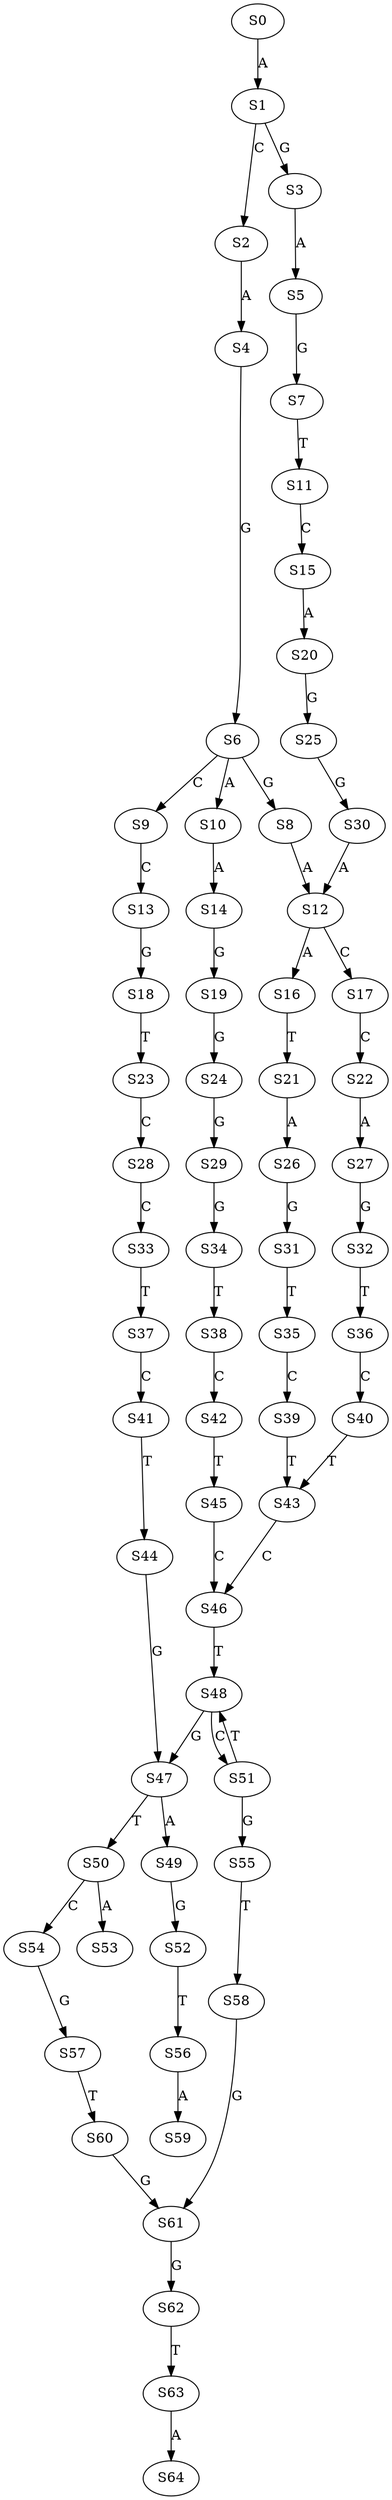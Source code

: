 strict digraph  {
	S0 -> S1 [ label = A ];
	S1 -> S2 [ label = C ];
	S1 -> S3 [ label = G ];
	S2 -> S4 [ label = A ];
	S3 -> S5 [ label = A ];
	S4 -> S6 [ label = G ];
	S5 -> S7 [ label = G ];
	S6 -> S8 [ label = G ];
	S6 -> S9 [ label = C ];
	S6 -> S10 [ label = A ];
	S7 -> S11 [ label = T ];
	S8 -> S12 [ label = A ];
	S9 -> S13 [ label = C ];
	S10 -> S14 [ label = A ];
	S11 -> S15 [ label = C ];
	S12 -> S16 [ label = A ];
	S12 -> S17 [ label = C ];
	S13 -> S18 [ label = G ];
	S14 -> S19 [ label = G ];
	S15 -> S20 [ label = A ];
	S16 -> S21 [ label = T ];
	S17 -> S22 [ label = C ];
	S18 -> S23 [ label = T ];
	S19 -> S24 [ label = G ];
	S20 -> S25 [ label = G ];
	S21 -> S26 [ label = A ];
	S22 -> S27 [ label = A ];
	S23 -> S28 [ label = C ];
	S24 -> S29 [ label = G ];
	S25 -> S30 [ label = G ];
	S26 -> S31 [ label = G ];
	S27 -> S32 [ label = G ];
	S28 -> S33 [ label = C ];
	S29 -> S34 [ label = G ];
	S30 -> S12 [ label = A ];
	S31 -> S35 [ label = T ];
	S32 -> S36 [ label = T ];
	S33 -> S37 [ label = T ];
	S34 -> S38 [ label = T ];
	S35 -> S39 [ label = C ];
	S36 -> S40 [ label = C ];
	S37 -> S41 [ label = C ];
	S38 -> S42 [ label = C ];
	S39 -> S43 [ label = T ];
	S40 -> S43 [ label = T ];
	S41 -> S44 [ label = T ];
	S42 -> S45 [ label = T ];
	S43 -> S46 [ label = C ];
	S44 -> S47 [ label = G ];
	S45 -> S46 [ label = C ];
	S46 -> S48 [ label = T ];
	S47 -> S49 [ label = A ];
	S47 -> S50 [ label = T ];
	S48 -> S47 [ label = G ];
	S48 -> S51 [ label = C ];
	S49 -> S52 [ label = G ];
	S50 -> S53 [ label = A ];
	S50 -> S54 [ label = C ];
	S51 -> S48 [ label = T ];
	S51 -> S55 [ label = G ];
	S52 -> S56 [ label = T ];
	S54 -> S57 [ label = G ];
	S55 -> S58 [ label = T ];
	S56 -> S59 [ label = A ];
	S57 -> S60 [ label = T ];
	S58 -> S61 [ label = G ];
	S60 -> S61 [ label = G ];
	S61 -> S62 [ label = G ];
	S62 -> S63 [ label = T ];
	S63 -> S64 [ label = A ];
}
